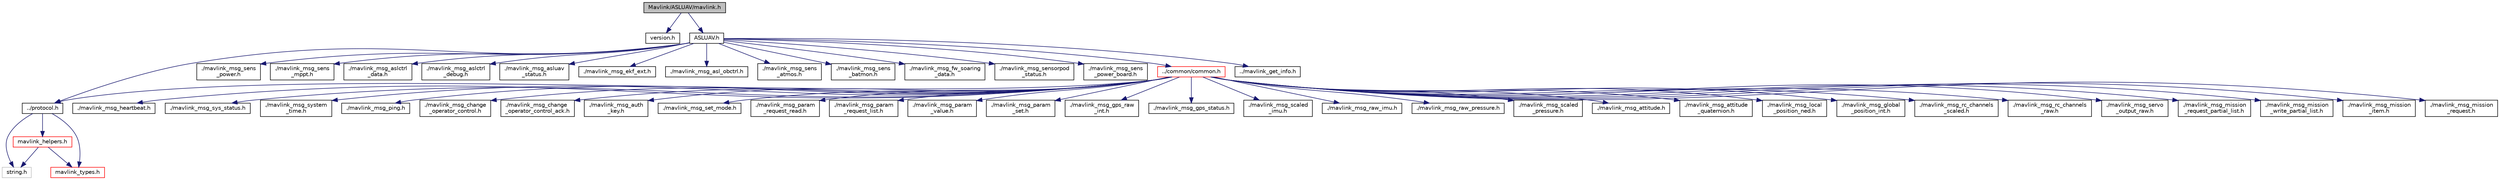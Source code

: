 digraph "Mavlink/ASLUAV/mavlink.h"
{
  edge [fontname="Helvetica",fontsize="10",labelfontname="Helvetica",labelfontsize="10"];
  node [fontname="Helvetica",fontsize="10",shape=record];
  Node0 [label="Mavlink/ASLUAV/mavlink.h",height=0.2,width=0.4,color="black", fillcolor="grey75", style="filled", fontcolor="black"];
  Node0 -> Node1 [color="midnightblue",fontsize="10",style="solid",fontname="Helvetica"];
  Node1 [label="version.h",height=0.2,width=0.4,color="black", fillcolor="white", style="filled",URL="$_a_s_l_u_a_v_2version_8h.html",tooltip="MAVLink comm protocol built from ASLUAV.xml. "];
  Node0 -> Node2 [color="midnightblue",fontsize="10",style="solid",fontname="Helvetica"];
  Node2 [label="ASLUAV.h",height=0.2,width=0.4,color="black", fillcolor="white", style="filled",URL="$_a_s_l_u_a_v_8h.html",tooltip="MAVLink comm protocol generated from ASLUAV.xml. "];
  Node2 -> Node3 [color="midnightblue",fontsize="10",style="solid",fontname="Helvetica"];
  Node3 [label="../protocol.h",height=0.2,width=0.4,color="black", fillcolor="white", style="filled",URL="$protocol_8h_source.html"];
  Node3 -> Node4 [color="midnightblue",fontsize="10",style="solid",fontname="Helvetica"];
  Node4 [label="string.h",height=0.2,width=0.4,color="grey75", fillcolor="white", style="filled"];
  Node3 -> Node5 [color="midnightblue",fontsize="10",style="solid",fontname="Helvetica"];
  Node5 [label="mavlink_types.h",height=0.2,width=0.4,color="red", fillcolor="white", style="filled",URL="$mavlink__types_8h_source.html"];
  Node3 -> Node7 [color="midnightblue",fontsize="10",style="solid",fontname="Helvetica"];
  Node7 [label="mavlink_helpers.h",height=0.2,width=0.4,color="red", fillcolor="white", style="filled",URL="$mavlink__helpers_8h_source.html"];
  Node7 -> Node4 [color="midnightblue",fontsize="10",style="solid",fontname="Helvetica"];
  Node7 -> Node5 [color="midnightblue",fontsize="10",style="solid",fontname="Helvetica"];
  Node2 -> Node13 [color="midnightblue",fontsize="10",style="solid",fontname="Helvetica"];
  Node13 [label="./mavlink_msg_sens\l_power.h",height=0.2,width=0.4,color="black", fillcolor="white", style="filled",URL="$mavlink__msg__sens__power_8h_source.html"];
  Node2 -> Node14 [color="midnightblue",fontsize="10",style="solid",fontname="Helvetica"];
  Node14 [label="./mavlink_msg_sens\l_mppt.h",height=0.2,width=0.4,color="black", fillcolor="white", style="filled",URL="$mavlink__msg__sens__mppt_8h_source.html"];
  Node2 -> Node15 [color="midnightblue",fontsize="10",style="solid",fontname="Helvetica"];
  Node15 [label="./mavlink_msg_aslctrl\l_data.h",height=0.2,width=0.4,color="black", fillcolor="white", style="filled",URL="$mavlink__msg__aslctrl__data_8h_source.html"];
  Node2 -> Node16 [color="midnightblue",fontsize="10",style="solid",fontname="Helvetica"];
  Node16 [label="./mavlink_msg_aslctrl\l_debug.h",height=0.2,width=0.4,color="black", fillcolor="white", style="filled",URL="$mavlink__msg__aslctrl__debug_8h_source.html"];
  Node2 -> Node17 [color="midnightblue",fontsize="10",style="solid",fontname="Helvetica"];
  Node17 [label="./mavlink_msg_asluav\l_status.h",height=0.2,width=0.4,color="black", fillcolor="white", style="filled",URL="$mavlink__msg__asluav__status_8h_source.html"];
  Node2 -> Node18 [color="midnightblue",fontsize="10",style="solid",fontname="Helvetica"];
  Node18 [label="./mavlink_msg_ekf_ext.h",height=0.2,width=0.4,color="black", fillcolor="white", style="filled",URL="$mavlink__msg__ekf__ext_8h_source.html"];
  Node2 -> Node19 [color="midnightblue",fontsize="10",style="solid",fontname="Helvetica"];
  Node19 [label="./mavlink_msg_asl_obctrl.h",height=0.2,width=0.4,color="black", fillcolor="white", style="filled",URL="$mavlink__msg__asl__obctrl_8h_source.html"];
  Node2 -> Node20 [color="midnightblue",fontsize="10",style="solid",fontname="Helvetica"];
  Node20 [label="./mavlink_msg_sens\l_atmos.h",height=0.2,width=0.4,color="black", fillcolor="white", style="filled",URL="$mavlink__msg__sens__atmos_8h_source.html"];
  Node2 -> Node21 [color="midnightblue",fontsize="10",style="solid",fontname="Helvetica"];
  Node21 [label="./mavlink_msg_sens\l_batmon.h",height=0.2,width=0.4,color="black", fillcolor="white", style="filled",URL="$mavlink__msg__sens__batmon_8h_source.html"];
  Node2 -> Node22 [color="midnightblue",fontsize="10",style="solid",fontname="Helvetica"];
  Node22 [label="./mavlink_msg_fw_soaring\l_data.h",height=0.2,width=0.4,color="black", fillcolor="white", style="filled",URL="$mavlink__msg__fw__soaring__data_8h_source.html"];
  Node2 -> Node23 [color="midnightblue",fontsize="10",style="solid",fontname="Helvetica"];
  Node23 [label="./mavlink_msg_sensorpod\l_status.h",height=0.2,width=0.4,color="black", fillcolor="white", style="filled",URL="$mavlink__msg__sensorpod__status_8h_source.html"];
  Node2 -> Node24 [color="midnightblue",fontsize="10",style="solid",fontname="Helvetica"];
  Node24 [label="./mavlink_msg_sens\l_power_board.h",height=0.2,width=0.4,color="black", fillcolor="white", style="filled",URL="$mavlink__msg__sens__power__board_8h_source.html"];
  Node2 -> Node25 [color="midnightblue",fontsize="10",style="solid",fontname="Helvetica"];
  Node25 [label="../common/common.h",height=0.2,width=0.4,color="red", fillcolor="white", style="filled",URL="$common_8h.html",tooltip="MAVLink comm protocol generated from common.xml. "];
  Node25 -> Node3 [color="midnightblue",fontsize="10",style="solid",fontname="Helvetica"];
  Node25 -> Node26 [color="midnightblue",fontsize="10",style="solid",fontname="Helvetica"];
  Node26 [label="./mavlink_msg_heartbeat.h",height=0.2,width=0.4,color="black", fillcolor="white", style="filled",URL="$common_2mavlink__msg__heartbeat_8h_source.html"];
  Node25 -> Node27 [color="midnightblue",fontsize="10",style="solid",fontname="Helvetica"];
  Node27 [label="./mavlink_msg_sys_status.h",height=0.2,width=0.4,color="black", fillcolor="white", style="filled",URL="$mavlink__msg__sys__status_8h_source.html"];
  Node25 -> Node28 [color="midnightblue",fontsize="10",style="solid",fontname="Helvetica"];
  Node28 [label="./mavlink_msg_system\l_time.h",height=0.2,width=0.4,color="black", fillcolor="white", style="filled",URL="$mavlink__msg__system__time_8h_source.html"];
  Node25 -> Node29 [color="midnightblue",fontsize="10",style="solid",fontname="Helvetica"];
  Node29 [label="./mavlink_msg_ping.h",height=0.2,width=0.4,color="black", fillcolor="white", style="filled",URL="$mavlink__msg__ping_8h_source.html"];
  Node25 -> Node30 [color="midnightblue",fontsize="10",style="solid",fontname="Helvetica"];
  Node30 [label="./mavlink_msg_change\l_operator_control.h",height=0.2,width=0.4,color="black", fillcolor="white", style="filled",URL="$mavlink__msg__change__operator__control_8h_source.html"];
  Node25 -> Node31 [color="midnightblue",fontsize="10",style="solid",fontname="Helvetica"];
  Node31 [label="./mavlink_msg_change\l_operator_control_ack.h",height=0.2,width=0.4,color="black", fillcolor="white", style="filled",URL="$mavlink__msg__change__operator__control__ack_8h_source.html"];
  Node25 -> Node32 [color="midnightblue",fontsize="10",style="solid",fontname="Helvetica"];
  Node32 [label="./mavlink_msg_auth\l_key.h",height=0.2,width=0.4,color="black", fillcolor="white", style="filled",URL="$mavlink__msg__auth__key_8h_source.html"];
  Node25 -> Node33 [color="midnightblue",fontsize="10",style="solid",fontname="Helvetica"];
  Node33 [label="./mavlink_msg_set_mode.h",height=0.2,width=0.4,color="black", fillcolor="white", style="filled",URL="$mavlink__msg__set__mode_8h_source.html"];
  Node25 -> Node34 [color="midnightblue",fontsize="10",style="solid",fontname="Helvetica"];
  Node34 [label="./mavlink_msg_param\l_request_read.h",height=0.2,width=0.4,color="black", fillcolor="white", style="filled",URL="$mavlink__msg__param__request__read_8h_source.html"];
  Node25 -> Node35 [color="midnightblue",fontsize="10",style="solid",fontname="Helvetica"];
  Node35 [label="./mavlink_msg_param\l_request_list.h",height=0.2,width=0.4,color="black", fillcolor="white", style="filled",URL="$mavlink__msg__param__request__list_8h_source.html"];
  Node25 -> Node36 [color="midnightblue",fontsize="10",style="solid",fontname="Helvetica"];
  Node36 [label="./mavlink_msg_param\l_value.h",height=0.2,width=0.4,color="black", fillcolor="white", style="filled",URL="$mavlink__msg__param__value_8h_source.html"];
  Node25 -> Node37 [color="midnightblue",fontsize="10",style="solid",fontname="Helvetica"];
  Node37 [label="./mavlink_msg_param\l_set.h",height=0.2,width=0.4,color="black", fillcolor="white", style="filled",URL="$mavlink__msg__param__set_8h_source.html"];
  Node25 -> Node38 [color="midnightblue",fontsize="10",style="solid",fontname="Helvetica"];
  Node38 [label="./mavlink_msg_gps_raw\l_int.h",height=0.2,width=0.4,color="black", fillcolor="white", style="filled",URL="$mavlink__msg__gps__raw__int_8h_source.html"];
  Node25 -> Node39 [color="midnightblue",fontsize="10",style="solid",fontname="Helvetica"];
  Node39 [label="./mavlink_msg_gps_status.h",height=0.2,width=0.4,color="black", fillcolor="white", style="filled",URL="$mavlink__msg__gps__status_8h_source.html"];
  Node25 -> Node40 [color="midnightblue",fontsize="10",style="solid",fontname="Helvetica"];
  Node40 [label="./mavlink_msg_scaled\l_imu.h",height=0.2,width=0.4,color="black", fillcolor="white", style="filled",URL="$mavlink__msg__scaled__imu_8h_source.html"];
  Node25 -> Node41 [color="midnightblue",fontsize="10",style="solid",fontname="Helvetica"];
  Node41 [label="./mavlink_msg_raw_imu.h",height=0.2,width=0.4,color="black", fillcolor="white", style="filled",URL="$mavlink__msg__raw__imu_8h_source.html"];
  Node25 -> Node42 [color="midnightblue",fontsize="10",style="solid",fontname="Helvetica"];
  Node42 [label="./mavlink_msg_raw_pressure.h",height=0.2,width=0.4,color="black", fillcolor="white", style="filled",URL="$mavlink__msg__raw__pressure_8h_source.html"];
  Node25 -> Node43 [color="midnightblue",fontsize="10",style="solid",fontname="Helvetica"];
  Node43 [label="./mavlink_msg_scaled\l_pressure.h",height=0.2,width=0.4,color="black", fillcolor="white", style="filled",URL="$mavlink__msg__scaled__pressure_8h_source.html"];
  Node25 -> Node44 [color="midnightblue",fontsize="10",style="solid",fontname="Helvetica"];
  Node44 [label="./mavlink_msg_attitude.h",height=0.2,width=0.4,color="black", fillcolor="white", style="filled",URL="$mavlink__msg__attitude_8h_source.html"];
  Node25 -> Node45 [color="midnightblue",fontsize="10",style="solid",fontname="Helvetica"];
  Node45 [label="./mavlink_msg_attitude\l_quaternion.h",height=0.2,width=0.4,color="black", fillcolor="white", style="filled",URL="$mavlink__msg__attitude__quaternion_8h_source.html"];
  Node25 -> Node46 [color="midnightblue",fontsize="10",style="solid",fontname="Helvetica"];
  Node46 [label="./mavlink_msg_local\l_position_ned.h",height=0.2,width=0.4,color="black", fillcolor="white", style="filled",URL="$mavlink__msg__local__position__ned_8h_source.html"];
  Node25 -> Node47 [color="midnightblue",fontsize="10",style="solid",fontname="Helvetica"];
  Node47 [label="./mavlink_msg_global\l_position_int.h",height=0.2,width=0.4,color="black", fillcolor="white", style="filled",URL="$mavlink__msg__global__position__int_8h_source.html"];
  Node25 -> Node48 [color="midnightblue",fontsize="10",style="solid",fontname="Helvetica"];
  Node48 [label="./mavlink_msg_rc_channels\l_scaled.h",height=0.2,width=0.4,color="black", fillcolor="white", style="filled",URL="$mavlink__msg__rc__channels__scaled_8h_source.html"];
  Node25 -> Node49 [color="midnightblue",fontsize="10",style="solid",fontname="Helvetica"];
  Node49 [label="./mavlink_msg_rc_channels\l_raw.h",height=0.2,width=0.4,color="black", fillcolor="white", style="filled",URL="$mavlink__msg__rc__channels__raw_8h_source.html"];
  Node25 -> Node50 [color="midnightblue",fontsize="10",style="solid",fontname="Helvetica"];
  Node50 [label="./mavlink_msg_servo\l_output_raw.h",height=0.2,width=0.4,color="black", fillcolor="white", style="filled",URL="$mavlink__msg__servo__output__raw_8h_source.html"];
  Node25 -> Node51 [color="midnightblue",fontsize="10",style="solid",fontname="Helvetica"];
  Node51 [label="./mavlink_msg_mission\l_request_partial_list.h",height=0.2,width=0.4,color="black", fillcolor="white", style="filled",URL="$mavlink__msg__mission__request__partial__list_8h_source.html"];
  Node25 -> Node52 [color="midnightblue",fontsize="10",style="solid",fontname="Helvetica"];
  Node52 [label="./mavlink_msg_mission\l_write_partial_list.h",height=0.2,width=0.4,color="black", fillcolor="white", style="filled",URL="$mavlink__msg__mission__write__partial__list_8h_source.html"];
  Node25 -> Node53 [color="midnightblue",fontsize="10",style="solid",fontname="Helvetica"];
  Node53 [label="./mavlink_msg_mission\l_item.h",height=0.2,width=0.4,color="black", fillcolor="white", style="filled",URL="$mavlink__msg__mission__item_8h_source.html"];
  Node25 -> Node54 [color="midnightblue",fontsize="10",style="solid",fontname="Helvetica"];
  Node54 [label="./mavlink_msg_mission\l_request.h",height=0.2,width=0.4,color="black", fillcolor="white", style="filled",URL="$mavlink__msg__mission__request_8h_source.html"];
  Node2 -> Node164 [color="midnightblue",fontsize="10",style="solid",fontname="Helvetica"];
  Node164 [label="../mavlink_get_info.h",height=0.2,width=0.4,color="black", fillcolor="white", style="filled",URL="$mavlink__get__info_8h_source.html"];
}

